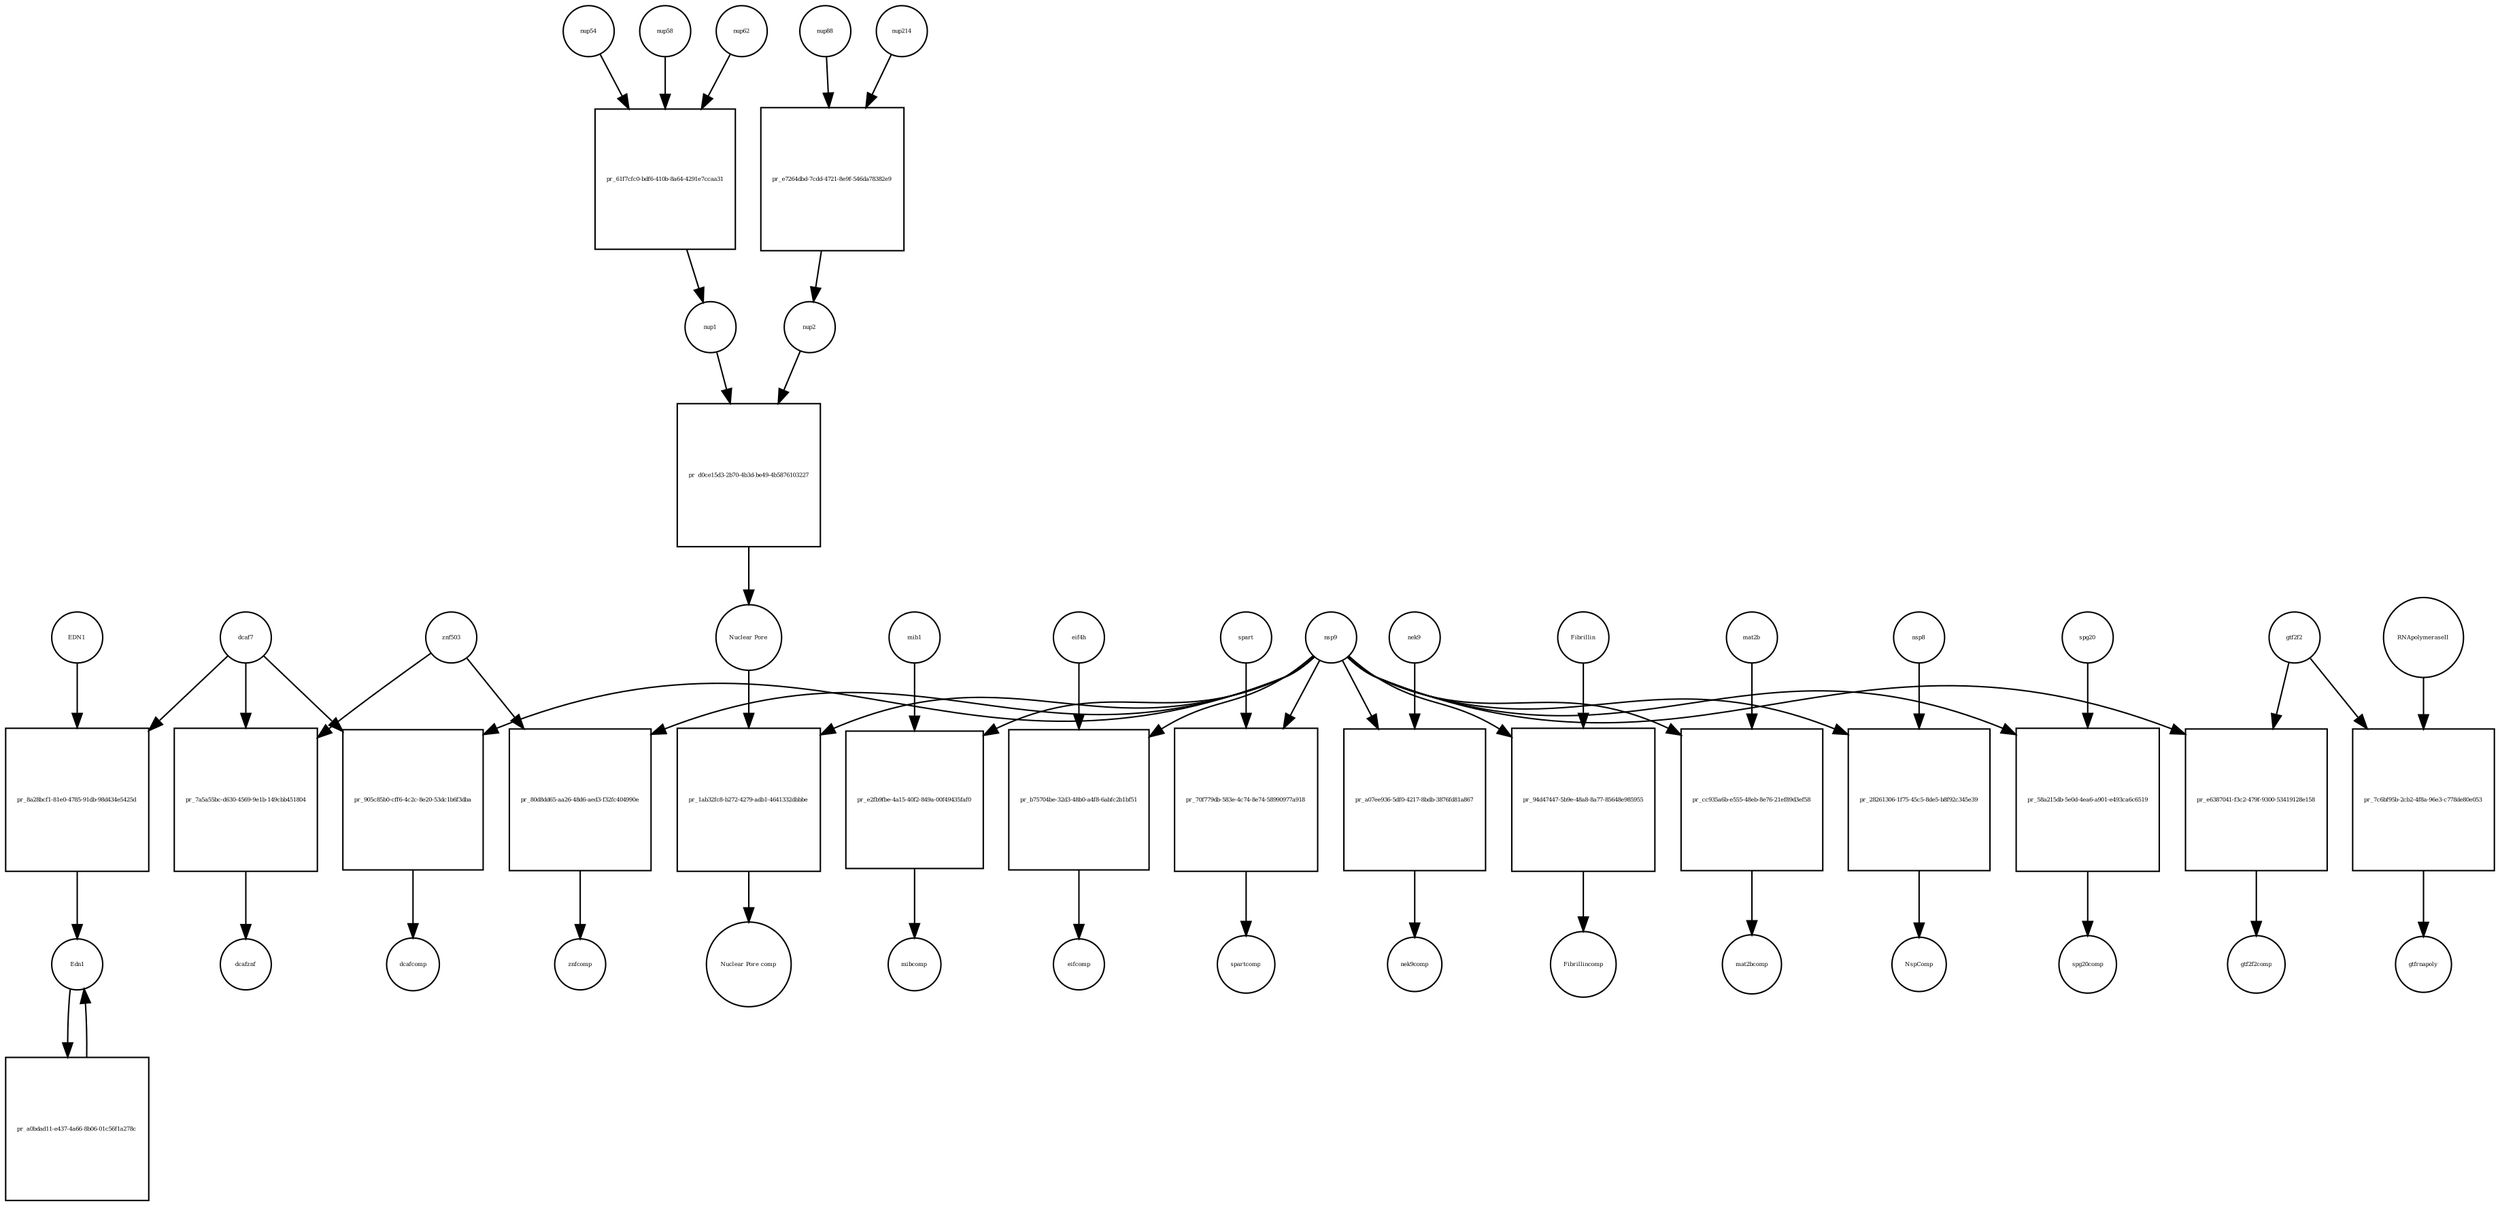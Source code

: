 strict digraph  {
nup1 [annotation="", bipartite=0, cls=complex, fontsize=4, label=nup1, shape=circle];
"pr_d0ce15d3-2b70-4b3d-be49-4b5876103227" [annotation="", bipartite=1, cls=process, fontsize=4, label="pr_d0ce15d3-2b70-4b3d-be49-4b5876103227", shape=square];
nup2 [annotation="", bipartite=0, cls=complex, fontsize=4, label=nup2, shape=circle];
"Nuclear Pore" [annotation="", bipartite=0, cls=complex, fontsize=4, label="Nuclear Pore", shape=circle];
nup214 [annotation=urn_miriam_uniprot_P35658, bipartite=0, cls=macromolecule, fontsize=4, label=nup214, shape=circle];
"pr_e7264dbd-7cdd-4721-8e9f-546da78382e9" [annotation="", bipartite=1, cls=process, fontsize=4, label="pr_e7264dbd-7cdd-4721-8e9f-546da78382e9", shape=square];
nup88 [annotation=urn_miriam_uniprot_Q99567, bipartite=0, cls=macromolecule, fontsize=4, label=nup88, shape=circle];
nup54 [annotation=urn_miriam_uniprot_Q7Z3B4, bipartite=0, cls=macromolecule, fontsize=4, label=nup54, shape=circle];
"pr_61f7cfc0-bdf6-410b-8a64-4291e7ccaa31" [annotation="", bipartite=1, cls=process, fontsize=4, label="pr_61f7cfc0-bdf6-410b-8a64-4291e7ccaa31", shape=square];
nup58 [annotation=urn_miriam_uniprot_Q9BVL2, bipartite=0, cls=macromolecule, fontsize=4, label=nup58, shape=circle];
nup62 [annotation=urn_miriam_uniprot_P37198, bipartite=0, cls=macromolecule, fontsize=4, label=nup62, shape=circle];
nsp9 [annotation=urn_miriam_uniprot_P0DTD1, bipartite=0, cls=macromolecule, fontsize=4, label=nsp9, shape=circle];
"pr_1ab32fc8-b272-4279-adb1-4641332dbbbe" [annotation="", bipartite=1, cls=process, fontsize=4, label="pr_1ab32fc8-b272-4279-adb1-4641332dbbbe", shape=square];
"Nuclear Pore comp" [annotation="", bipartite=0, cls=complex, fontsize=4, label="Nuclear Pore comp", shape=circle];
znf503 [annotation=urn_miriam_uniprot_Q96F45, bipartite=0, cls=macromolecule, fontsize=4, label=znf503, shape=circle];
"pr_7a5a55bc-d630-4569-9e1b-149cbb451804" [annotation="", bipartite=1, cls=process, fontsize=4, label="pr_7a5a55bc-d630-4569-9e1b-149cbb451804", shape=square];
dcaf7 [annotation=urn_miriam_uniprot_P61962, bipartite=0, cls=macromolecule, fontsize=4, label=dcaf7, shape=circle];
dcafznf [annotation="", bipartite=0, cls=complex, fontsize=4, label=dcafznf, shape=circle];
mib1 [annotation=urn_miriam_uniprot_Q86YT6, bipartite=0, cls=macromolecule, fontsize=4, label=mib1, shape=circle];
"pr_e2fb9fbe-4a15-40f2-849a-00f49435faf0" [annotation="", bipartite=1, cls=process, fontsize=4, label="pr_e2fb9fbe-4a15-40f2-849a-00f49435faf0", shape=square];
mibcomp [annotation="", bipartite=0, cls=complex, fontsize=4, label=mibcomp, shape=circle];
"pr_80d8dd65-aa26-48d6-aed3-f32fc404990e" [annotation="", bipartite=1, cls=process, fontsize=4, label="pr_80d8dd65-aa26-48d6-aed3-f32fc404990e", shape=square];
znfcomp [annotation="", bipartite=0, cls=complex, fontsize=4, label=znfcomp, shape=circle];
"pr_905c85b0-cff6-4c2c-8e20-53dc1b6f3dba" [annotation="", bipartite=1, cls=process, fontsize=4, label="pr_905c85b0-cff6-4c2c-8e20-53dc1b6f3dba", shape=square];
dcafcomp [annotation="", bipartite=0, cls=complex, fontsize=4, label=dcafcomp, shape=circle];
"pr_b75704be-32d3-48b0-a4f8-6abfc2b1bf51" [annotation="", bipartite=1, cls=process, fontsize=4, label="pr_b75704be-32d3-48b0-a4f8-6abfc2b1bf51", shape=square];
eif4h [annotation=urn_miriam_uniprot_Q15056, bipartite=0, cls=macromolecule, fontsize=4, label=eif4h, shape=circle];
eifcomp [annotation="", bipartite=0, cls=complex, fontsize=4, label=eifcomp, shape=circle];
spart [annotation=urn_miriam_uniprot_Q8N0X7, bipartite=0, cls=macromolecule, fontsize=4, label=spart, shape=circle];
"pr_70f779db-583e-4c74-8e74-58990977a918" [annotation="", bipartite=1, cls=process, fontsize=4, label="pr_70f779db-583e-4c74-8e74-58990977a918", shape=square];
spartcomp [annotation="", bipartite=0, cls=complex, fontsize=4, label=spartcomp, shape=circle];
"pr_a07ee936-5df0-4217-8bdb-3876fd81a867" [annotation="", bipartite=1, cls=process, fontsize=4, label="pr_a07ee936-5df0-4217-8bdb-3876fd81a867", shape=square];
nek9 [annotation=urn_miriam_uniprot_Q8TD19, bipartite=0, cls=macromolecule, fontsize=4, label=nek9, shape=circle];
nek9comp [annotation="", bipartite=0, cls=complex, fontsize=4, label=nek9comp, shape=circle];
"pr_94d47447-5b9e-48a8-8a77-85648e985955" [annotation="", bipartite=1, cls=process, fontsize=4, label="pr_94d47447-5b9e-48a8-8a77-85648e985955", shape=square];
Fibrillin [annotation="", bipartite=0, cls=complex, fontsize=4, label=Fibrillin, shape=circle];
Fibrillincomp [annotation="", bipartite=0, cls=complex, fontsize=4, label=Fibrillincomp, shape=circle];
gtf2f2 [annotation=urn_miriam_uniprot_P13984, bipartite=0, cls=macromolecule, fontsize=4, label=gtf2f2, shape=circle];
"pr_e6387041-f3c2-479f-9300-53419128e158" [annotation="", bipartite=1, cls=process, fontsize=4, label="pr_e6387041-f3c2-479f-9300-53419128e158", shape=square];
gtf2f2comp [annotation="", bipartite=0, cls=complex, fontsize=4, label=gtf2f2comp, shape=circle];
mat2b [annotation=urn_miriam_uniprot_Q9NZL9, bipartite=0, cls=macromolecule, fontsize=4, label=mat2b, shape=circle];
"pr_cc935a6b-e555-48eb-8e76-21ef89d3ef58" [annotation="", bipartite=1, cls=process, fontsize=4, label="pr_cc935a6b-e555-48eb-8e76-21ef89d3ef58", shape=square];
mat2bcomp [annotation="", bipartite=0, cls=complex, fontsize=4, label=mat2bcomp, shape=circle];
Edn1 [annotation="", bipartite=0, cls="nucleic acid feature", fontsize=4, label=Edn1, shape=circle];
"pr_a0bdad11-e437-4a66-8b06-01c56f1a278c" [annotation="", bipartite=1, cls=process, fontsize=4, label="pr_a0bdad11-e437-4a66-8b06-01c56f1a278c", shape=square];
EDN1 [annotation="", bipartite=0, cls="nucleic acid feature", fontsize=4, label=EDN1, shape=circle];
"pr_8a28bcf1-81e0-4785-91db-98d434e5425d" [annotation="", bipartite=1, cls=process, fontsize=4, label="pr_8a28bcf1-81e0-4785-91db-98d434e5425d", shape=square];
RNApolymeraseII [annotation=urn_miriam_uniprot_P30876, bipartite=0, cls=macromolecule, fontsize=4, label=RNApolymeraseII, shape=circle];
"pr_7c6bf95b-2cb2-4f8a-96e3-c778de80e053" [annotation="", bipartite=1, cls=process, fontsize=4, label="pr_7c6bf95b-2cb2-4f8a-96e3-c778de80e053", shape=square];
gtfrnapoly [annotation="", bipartite=0, cls=complex, fontsize=4, label=gtfrnapoly, shape=circle];
"pr_28261306-1f75-45c5-8de5-b8f92c345e39" [annotation="", bipartite=1, cls=process, fontsize=4, label="pr_28261306-1f75-45c5-8de5-b8f92c345e39", shape=square];
nsp8 [annotation=urn_miriam_uniprot_P0DTD1, bipartite=0, cls=macromolecule, fontsize=4, label=nsp8, shape=circle];
NspComp [annotation="", bipartite=0, cls=complex, fontsize=4, label=NspComp, shape=circle];
"pr_58a215db-5e0d-4ea6-a901-e493ca6c6519" [annotation="", bipartite=1, cls=process, fontsize=4, label="pr_58a215db-5e0d-4ea6-a901-e493ca6c6519", shape=square];
spg20 [annotation="", bipartite=0, cls=macromolecule, fontsize=4, label=spg20, shape=circle];
spg20comp [annotation="", bipartite=0, cls=complex, fontsize=4, label=spg20comp, shape=circle];
nup1 -> "pr_d0ce15d3-2b70-4b3d-be49-4b5876103227"  [annotation="", interaction_type=consumption];
"pr_d0ce15d3-2b70-4b3d-be49-4b5876103227" -> "Nuclear Pore"  [annotation="", interaction_type=production];
nup2 -> "pr_d0ce15d3-2b70-4b3d-be49-4b5876103227"  [annotation="", interaction_type=consumption];
"Nuclear Pore" -> "pr_1ab32fc8-b272-4279-adb1-4641332dbbbe"  [annotation="", interaction_type=consumption];
nup214 -> "pr_e7264dbd-7cdd-4721-8e9f-546da78382e9"  [annotation="", interaction_type=consumption];
"pr_e7264dbd-7cdd-4721-8e9f-546da78382e9" -> nup2  [annotation="", interaction_type=production];
nup88 -> "pr_e7264dbd-7cdd-4721-8e9f-546da78382e9"  [annotation="", interaction_type=consumption];
nup54 -> "pr_61f7cfc0-bdf6-410b-8a64-4291e7ccaa31"  [annotation="", interaction_type=consumption];
"pr_61f7cfc0-bdf6-410b-8a64-4291e7ccaa31" -> nup1  [annotation="", interaction_type=production];
nup58 -> "pr_61f7cfc0-bdf6-410b-8a64-4291e7ccaa31"  [annotation="", interaction_type=consumption];
nup62 -> "pr_61f7cfc0-bdf6-410b-8a64-4291e7ccaa31"  [annotation="", interaction_type=consumption];
nsp9 -> "pr_1ab32fc8-b272-4279-adb1-4641332dbbbe"  [annotation="", interaction_type=consumption];
nsp9 -> "pr_e2fb9fbe-4a15-40f2-849a-00f49435faf0"  [annotation="", interaction_type=consumption];
nsp9 -> "pr_80d8dd65-aa26-48d6-aed3-f32fc404990e"  [annotation="", interaction_type=consumption];
nsp9 -> "pr_905c85b0-cff6-4c2c-8e20-53dc1b6f3dba"  [annotation="", interaction_type=consumption];
nsp9 -> "pr_b75704be-32d3-48b0-a4f8-6abfc2b1bf51"  [annotation="", interaction_type=consumption];
nsp9 -> "pr_70f779db-583e-4c74-8e74-58990977a918"  [annotation="", interaction_type=consumption];
nsp9 -> "pr_a07ee936-5df0-4217-8bdb-3876fd81a867"  [annotation="", interaction_type=consumption];
nsp9 -> "pr_94d47447-5b9e-48a8-8a77-85648e985955"  [annotation="", interaction_type=consumption];
nsp9 -> "pr_e6387041-f3c2-479f-9300-53419128e158"  [annotation="", interaction_type=consumption];
nsp9 -> "pr_cc935a6b-e555-48eb-8e76-21ef89d3ef58"  [annotation="", interaction_type=consumption];
nsp9 -> "pr_28261306-1f75-45c5-8de5-b8f92c345e39"  [annotation="", interaction_type=consumption];
nsp9 -> "pr_58a215db-5e0d-4ea6-a901-e493ca6c6519"  [annotation="", interaction_type=consumption];
"pr_1ab32fc8-b272-4279-adb1-4641332dbbbe" -> "Nuclear Pore comp"  [annotation="", interaction_type=production];
znf503 -> "pr_7a5a55bc-d630-4569-9e1b-149cbb451804"  [annotation="", interaction_type=consumption];
znf503 -> "pr_80d8dd65-aa26-48d6-aed3-f32fc404990e"  [annotation="", interaction_type=consumption];
"pr_7a5a55bc-d630-4569-9e1b-149cbb451804" -> dcafznf  [annotation="", interaction_type=production];
dcaf7 -> "pr_7a5a55bc-d630-4569-9e1b-149cbb451804"  [annotation="", interaction_type=consumption];
dcaf7 -> "pr_905c85b0-cff6-4c2c-8e20-53dc1b6f3dba"  [annotation="", interaction_type=consumption];
dcaf7 -> "pr_8a28bcf1-81e0-4785-91db-98d434e5425d"  [annotation=urn_miriam_pubmed_27880803, interaction_type=catalysis];
mib1 -> "pr_e2fb9fbe-4a15-40f2-849a-00f49435faf0"  [annotation="", interaction_type=consumption];
"pr_e2fb9fbe-4a15-40f2-849a-00f49435faf0" -> mibcomp  [annotation="", interaction_type=production];
"pr_80d8dd65-aa26-48d6-aed3-f32fc404990e" -> znfcomp  [annotation="", interaction_type=production];
"pr_905c85b0-cff6-4c2c-8e20-53dc1b6f3dba" -> dcafcomp  [annotation="", interaction_type=production];
"pr_b75704be-32d3-48b0-a4f8-6abfc2b1bf51" -> eifcomp  [annotation="", interaction_type=production];
eif4h -> "pr_b75704be-32d3-48b0-a4f8-6abfc2b1bf51"  [annotation="", interaction_type=consumption];
spart -> "pr_70f779db-583e-4c74-8e74-58990977a918"  [annotation="", interaction_type=consumption];
"pr_70f779db-583e-4c74-8e74-58990977a918" -> spartcomp  [annotation="", interaction_type=production];
"pr_a07ee936-5df0-4217-8bdb-3876fd81a867" -> nek9comp  [annotation="", interaction_type=production];
nek9 -> "pr_a07ee936-5df0-4217-8bdb-3876fd81a867"  [annotation="", interaction_type=consumption];
"pr_94d47447-5b9e-48a8-8a77-85648e985955" -> Fibrillincomp  [annotation="", interaction_type=production];
Fibrillin -> "pr_94d47447-5b9e-48a8-8a77-85648e985955"  [annotation="", interaction_type=consumption];
gtf2f2 -> "pr_e6387041-f3c2-479f-9300-53419128e158"  [annotation="", interaction_type=consumption];
gtf2f2 -> "pr_7c6bf95b-2cb2-4f8a-96e3-c778de80e053"  [annotation="", interaction_type=consumption];
"pr_e6387041-f3c2-479f-9300-53419128e158" -> gtf2f2comp  [annotation="", interaction_type=production];
mat2b -> "pr_cc935a6b-e555-48eb-8e76-21ef89d3ef58"  [annotation="", interaction_type=consumption];
"pr_cc935a6b-e555-48eb-8e76-21ef89d3ef58" -> mat2bcomp  [annotation="", interaction_type=production];
Edn1 -> "pr_a0bdad11-e437-4a66-8b06-01c56f1a278c"  [annotation="", interaction_type=consumption];
"pr_a0bdad11-e437-4a66-8b06-01c56f1a278c" -> Edn1  [annotation="", interaction_type=production];
EDN1 -> "pr_8a28bcf1-81e0-4785-91db-98d434e5425d"  [annotation="", interaction_type=consumption];
"pr_8a28bcf1-81e0-4785-91db-98d434e5425d" -> Edn1  [annotation="", interaction_type=production];
RNApolymeraseII -> "pr_7c6bf95b-2cb2-4f8a-96e3-c778de80e053"  [annotation="", interaction_type=consumption];
"pr_7c6bf95b-2cb2-4f8a-96e3-c778de80e053" -> gtfrnapoly  [annotation="", interaction_type=production];
"pr_28261306-1f75-45c5-8de5-b8f92c345e39" -> NspComp  [annotation="", interaction_type=production];
nsp8 -> "pr_28261306-1f75-45c5-8de5-b8f92c345e39"  [annotation="", interaction_type=consumption];
"pr_58a215db-5e0d-4ea6-a901-e493ca6c6519" -> spg20comp  [annotation="", interaction_type=production];
spg20 -> "pr_58a215db-5e0d-4ea6-a901-e493ca6c6519"  [annotation="", interaction_type=consumption];
}
